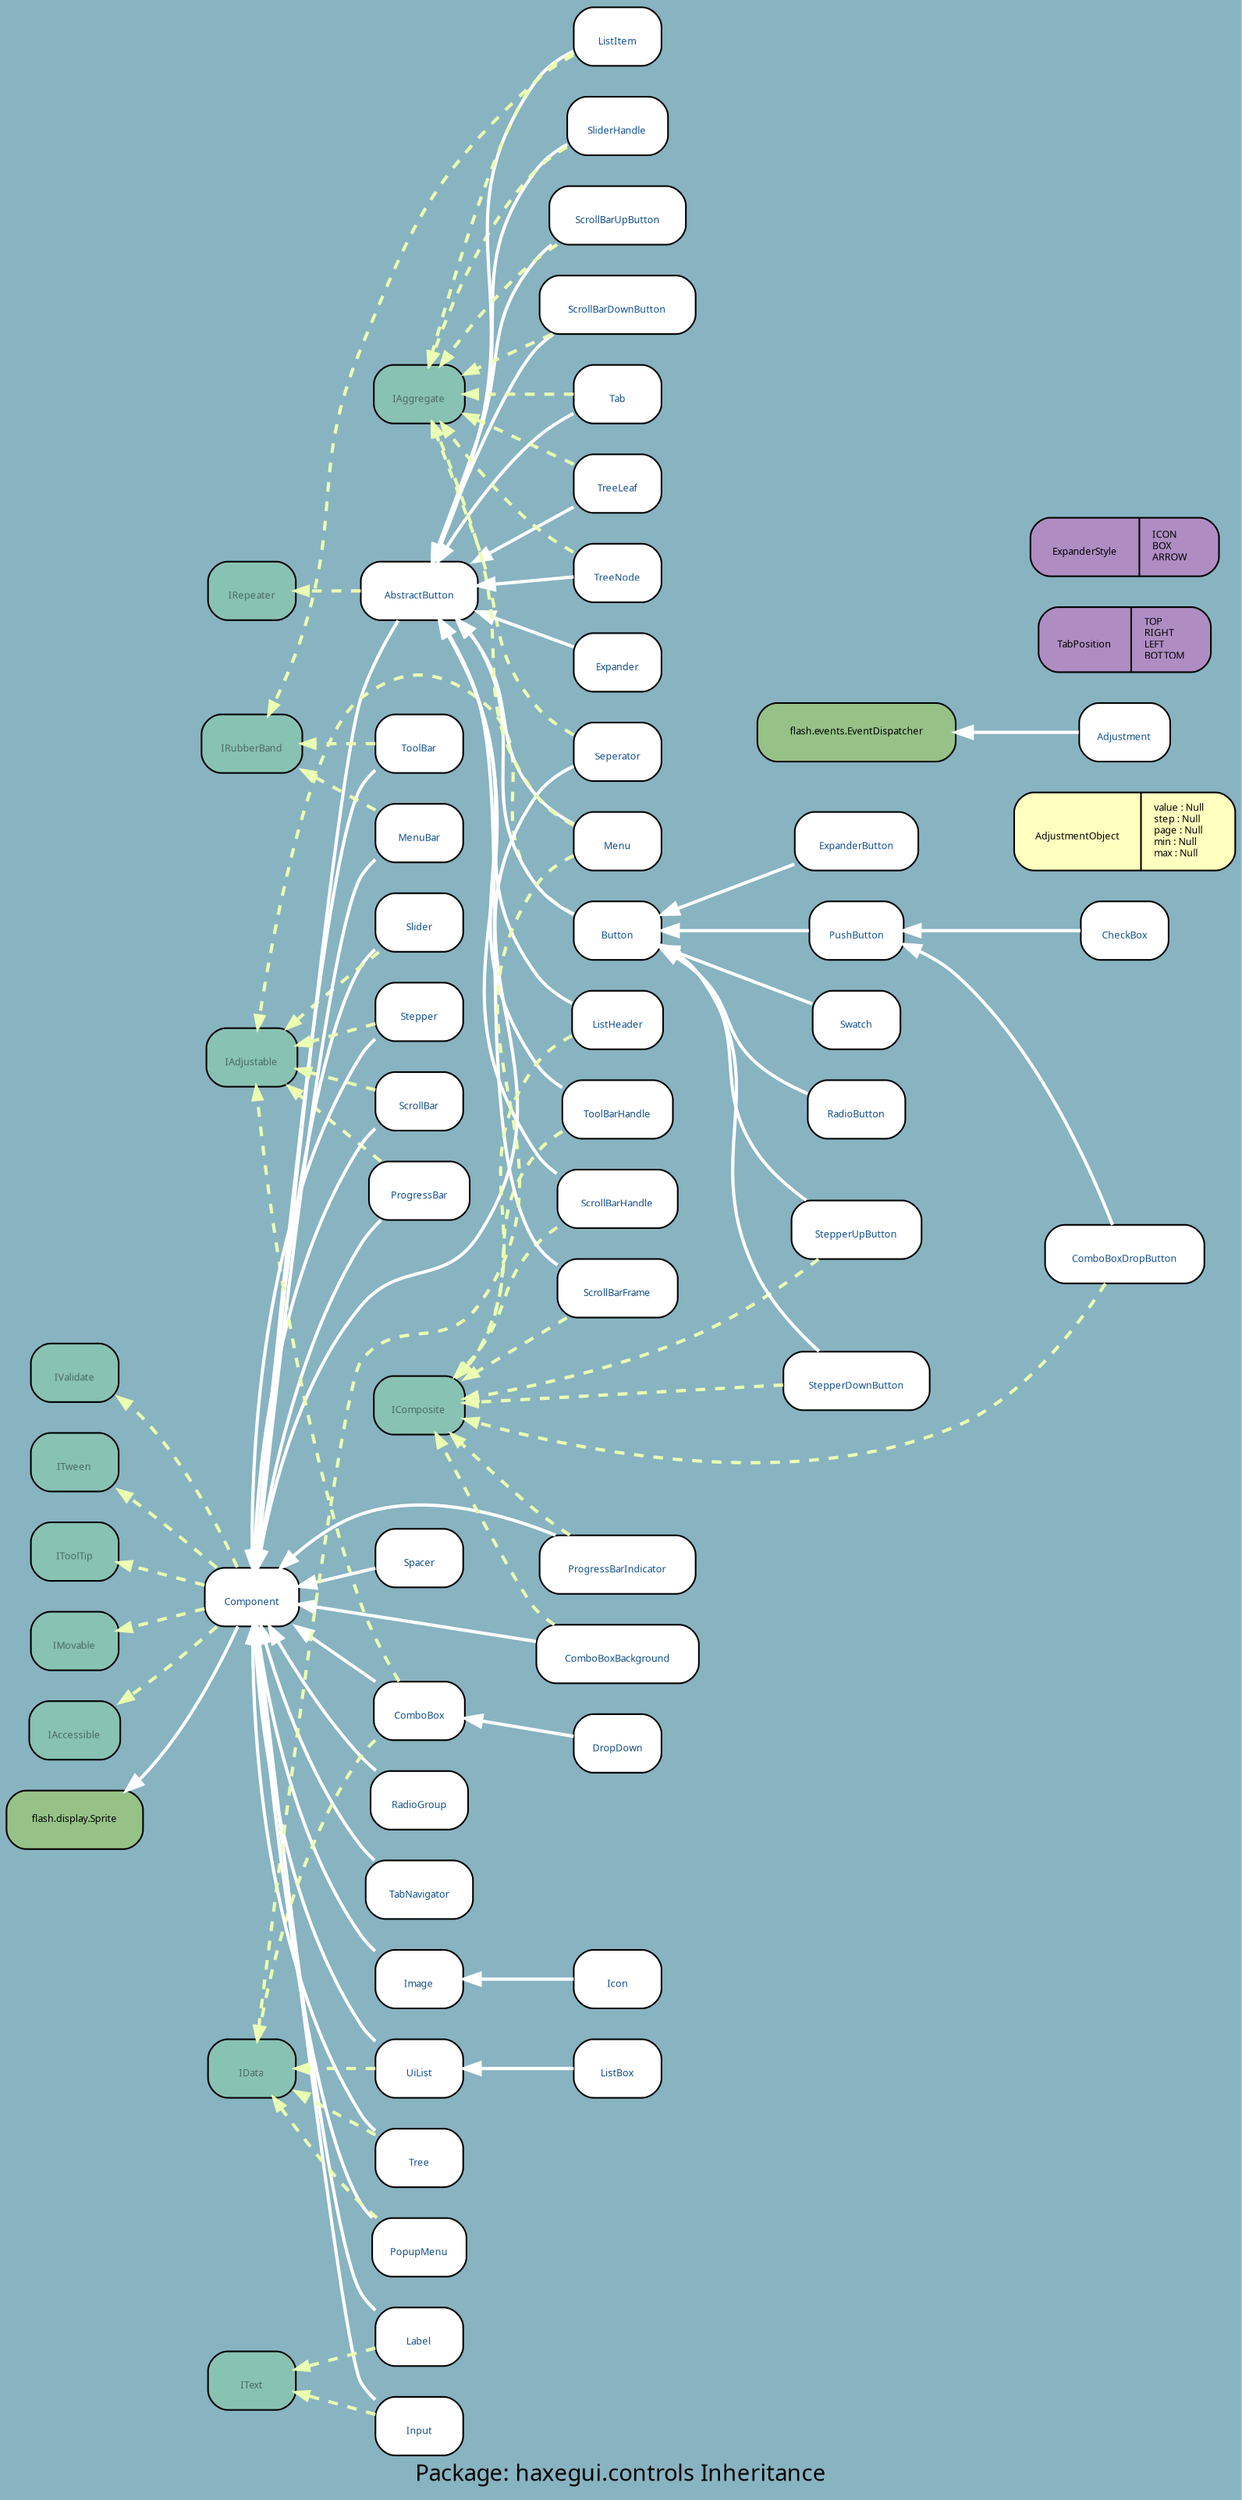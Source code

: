 digraph uml {
	graph [label="Package: haxegui.controls Inheritance", ratio=compress, rankdir=RL, smoothing=avg_dist, overlap=compress, packMode="graph", labelloc=c, fontname="DejaVu Sans Condenesed", fontsize=14, bgcolor="#88B3C1", fontcolor=black];
	node [label="\N", style="rounded,filled", fillcolor="#96c288", fontcolor="#104E8B", fontname="FFF Harmony", fontsize=6, shape=record, color=black];
	edge [fontname=Sans, fontsize=8, minlen="1.2", color=black, fontcolor=black];
	graph [lp="382,12",
		bb="0,0,764,1505"];
	"haxegui.controls.IValidate" [label="{\nIValidate}", fillcolor="#88c2b3", fontcolor="#496962", URL="../types/haxegui/controls/IValidate.html", tooltip="\nIValidate", portPos=w, pos="42,679", rects="15,661,69,697", width="0.75", height="0.50"];
	"haxegui.controls.ITween" [label="{\nITween}", fillcolor="#88c2b3", fontcolor="#496962", URL="../types/haxegui/controls/ITween.html", tooltip="\nITween", portPos=w, pos="42,625", rects="15,607,69,643", width="0.75", height="0.50"];
	"haxegui.controls.IToolTip" [label="{\nIToolTip}", fillcolor="#88c2b3", fontcolor="#496962", URL="../types/haxegui/controls/IToolTip.html", tooltip="\nIToolTip", portPos=w, pos="42,571", rects="15,553,69,589", width="0.75", height="0.50"];
	"haxegui.controls.IMovable" [label="{\nIMovable}", fillcolor="#88c2b3", fontcolor="#496962", URL="../types/haxegui/controls/IMovable.html", tooltip="\nIMovable", portPos=w, pos="42,517", rects="15,499,69,535", width="0.75", height="0.50"];
	"haxegui.controls.IAccessible" [label="{\nIAccessible}", fillcolor="#88c2b3", fontcolor="#496962", URL="../types/haxegui/controls/IAccessible.html", tooltip="\nIAccessible", portPos=w, pos="42,463", rects="14,445,70,481", width="0.78", height="0.50"];
	"haxegui.controls.Component" [label="{\nComponent}", fillcolor=white, URL="../types/haxegui/controls/Component.html", tooltip="\nComponent", portPos=w, pos="152,544", rects="123,526,181,562", width="0.81", height="0.50"];
	"flash.display.Sprite" [fontcolor=black, pos="42,409", rects="0,391,84,427", width="1.17", height="0.50"];
	"haxegui.controls.IComposite" [label="{\nIComposite}", fillcolor="#88c2b3", fontcolor="#496962", URL="../types/haxegui/controls/IComposite.html", tooltip="\nIComposite", portPos=w, pos="257,659", rects="229,641,285,677", width="0.78", height="0.50"];
	"haxegui.controls.ProgressBarIndicator" [label="{\nProgressBarIndicator}", fillcolor=white, URL="../types/haxegui/controls/ProgressBarIndicator.html", tooltip="\nProgressBarIndicator", portPos=w, pos="381,563", rects="333,545,429,581", width="1.33", height="0.50"];
	"haxegui.controls.IAdjustable" [label="{\nIAdjustable}", fillcolor="#88c2b3", fontcolor="#496962", URL="../types/haxegui/controls/IAdjustable.html", tooltip="\nIAdjustable", portPos=w, pos="152,870", rects="124,852,180,888", width="0.78", height="0.50"];
	"haxegui.controls.ProgressBar" [label="{\nProgressBar}", fillcolor=white, URL="../types/haxegui/controls/ProgressBar.html", tooltip="\nProgressBar", portPos=w, pos="257,789", rects="226,771,289,807", width="0.86", height="0.50"];
	"haxegui.controls.IRepeater" [label="{\nIRepeater}", fillcolor="#88c2b3", fontcolor="#496962", URL="../types/haxegui/controls/IRepeater.html", tooltip="\nIRepeater", portPos=w, pos="152,1151", rects="125,1133,179,1169", width="0.75", height="0.50"];
	"haxegui.controls.AbstractButton" [label="{\nAbstractButton}", fillcolor=white, URL="../types/haxegui/controls/AbstractButton.html", tooltip="\nAbstractButton", portPos=w, pos="257,1151", rects="221,1133,294,1169", width="1.00", height="0.50"];
	"haxegui.controls.IAggregate" [label="{\nIAggregate}", fillcolor="#88c2b3", fontcolor="#496962", URL="../types/haxegui/controls/IAggregate.html", tooltip="\nIAggregate", portPos=w, pos="257,1271", rects="229,1253,286,1289", width="0.78", height="0.50"];
	"haxegui.controls.SliderHandle" [label="{\nSliderHandle}", fillcolor=white, URL="../types/haxegui/controls/SliderHandle.html", tooltip="\nSliderHandle", portPos=w, pos="381,1433", rects="350,1415,412,1451", width="0.86", height="0.50"];
	"haxegui.controls.Slider" [label="{\nSlider}", fillcolor=white, URL="../types/haxegui/controls/Slider.html", tooltip="\nSlider", portPos=w, pos="257,951", rects="230,933,284,969", width="0.75", height="0.50"];
	"haxegui.controls.IText" [label="{\nIText}", fillcolor="#88c2b3", fontcolor="#496962", URL="../types/haxegui/controls/IText.html", tooltip="\nIText", portPos=w, pos="152,70", rects="125,52,179,88", width="0.75", height="0.50"];
	"haxegui.controls.IRubberBand" [label="{\nIRubberBand}", fillcolor="#88c2b3", fontcolor="#496962", URL="../types/haxegui/controls/IRubberBand.html", tooltip="\nIRubberBand", portPos=w, pos="152,1059", rects="121,1041,184,1077", width="0.86", height="0.50"];
	"haxegui.controls.ToolBarHandle" [label="{\nToolBarHandle}", fillcolor=white, URL="../types/haxegui/controls/ToolBarHandle.html", tooltip="\nToolBarHandle", portPos=w, pos="381,839", rects="347,821,416,857", width="0.94", height="0.50"];
	"haxegui.controls.ToolBar" [label="{\nToolBar}", fillcolor=white, URL="../types/haxegui/controls/ToolBar.html", tooltip="\nToolBar", portPos=w, pos="257,1059", rects="230,1041,284,1077", width="0.75", height="0.50"];
	"haxegui.controls.Input" [label="{\nInput}", fillcolor=white, URL="../types/haxegui/controls/Input.html", tooltip="\nInput", portPos=w, pos="257,43", rects="230,25,284,61", width="0.75", height="0.50"];
	"haxegui.controls.RadioGroup" [label="{\nRadioGroup}", fillcolor=white, URL="../types/haxegui/controls/RadioGroup.html", tooltip="\nRadioGroup", portPos=w, pos="257,421", rects="227,403,287,439", width="0.83", height="0.50"];
	"haxegui.controls.Button" [label="{\nButton}", fillcolor=white, URL="../types/haxegui/controls/Button.html", tooltip="\nButton", portPos=w, pos="381,947", rects="354,929,408,965", width="0.75", height="0.50"];
	"haxegui.controls.RadioButton" [label="{\nRadioButton}", fillcolor=white, URL="../types/haxegui/controls/RadioButton.html", tooltip="\nRadioButton", portPos=w, pos="530,839", rects="500,821,561,857", width="0.83", height="0.50"];
	"haxegui.controls.AdjustmentObject" [label="{\nAdjustmentObject|value : Null\lstep : Null\lpage : Null\lmin : Null\lmax : Null\l}", fillcolor="#ffffbf", fontcolor=black, pos="696,1007", rects="628,983,710,1031 710,983,764,1031", width="1.89", height="0.67"];
	"haxegui.controls.Adjustment" [label="{\nAdjustment}", fillcolor=white, URL="../types/haxegui/controls/Adjustment.html", tooltip="\nAdjustment", portPos=w, pos="696,1067", rects="668,1049,725,1085", width="0.78", height="0.50"];
	"flash.events.EventDispatcher" [fontcolor=black, pos="530,1067", rects="469,1049,592,1085", width="1.69", height="0.50"];
	"haxegui.controls.ScrollBarUpButton" [label="{\nScrollBarUpButton}", fillcolor=white, URL="../types/haxegui/controls/ScrollBarUpButton.html", tooltip="\nScrollBarUpButton", portPos=w, pos="381,1379", rects="339,1361,424,1397", width="1.17", height="0.50"];
	"haxegui.controls.ScrollBarDownButton" [label="{\nScrollBarDownButton}", fillcolor=white, URL="../types/haxegui/controls/ScrollBarDownButton.html", tooltip="\nScrollBarDownButton", portPos=w, pos="381,1325", rects="333,1307,429,1343", width="1.33", height="0.50"];
	"haxegui.controls.ScrollBarHandle" [label="{\nScrollBarHandle}", fillcolor=white, URL="../types/haxegui/controls/ScrollBarHandle.html", tooltip="\nScrollBarHandle", portPos=w, pos="381,785", rects="344,767,419,803", width="1.03", height="0.50"];
	"haxegui.controls.ScrollBarFrame" [label="{\nScrollBarFrame}", fillcolor=white, URL="../types/haxegui/controls/ScrollBarFrame.html", tooltip="\nScrollBarFrame", portPos=w, pos="381,731", rects="344,713,419,749", width="1.03", height="0.50"];
	"haxegui.controls.ScrollBar" [label="{\nScrollBar}", fillcolor=white, URL="../types/haxegui/controls/ScrollBar.html", tooltip="\nScrollBar", portPos=w, pos="257,843", rects="230,825,284,861", width="0.75", height="0.50"];
	"haxegui.controls.Seperator" [label="{\nSeperator}", fillcolor=white, URL="../types/haxegui/controls/Seperator.html", tooltip="\nSeperator", portPos=w, pos="381,1055", rects="354,1037,408,1073", width="0.75", height="0.50"];
	"haxegui.controls.Tab" [label="{\nTab}", fillcolor=white, URL="../types/haxegui/controls/Tab.html", tooltip="\nTab", portPos=w, pos="381,1271", rects="354,1253,408,1289", width="0.75", height="0.50"];
	"haxegui.controls.TabPosition" [label="{\nTabPosition|TOP\lRIGHT\lLEFT\lBOTTOM\l}", fillcolor="#af8dc3", fontcolor=black, pos="696,1123", rects="643,1103,701,1143 701,1103,749,1143", width="1.47", height="0.56"];
	"haxegui.controls.TabNavigator" [label="{\nTabNavigator}", fillcolor=white, URL="../types/haxegui/controls/TabNavigator.html", tooltip="\nTabNavigator", portPos=w, pos="257,367", rects="224,349,290,385", width="0.92", height="0.50"];
	"haxegui.controls.ExpanderStyle" [label="{\nExpanderStyle|ICON\lBOX\lARROW\l}", fillcolor="#af8dc3", fontcolor=black, pos="696,1179", rects="638,1161,709,1197 709,1161,754,1197", width="1.61", height="0.50"];
	"haxegui.controls.ExpanderButton" [label="{\nExpanderButton}", fillcolor=white, URL="../types/haxegui/controls/ExpanderButton.html", tooltip="\nExpanderButton", portPos=w, pos="530,1001", rects="492,983,569,1019", width="1.06", height="0.50"];
	"haxegui.controls.Expander" [label="{\nExpander}", fillcolor=white, URL="../types/haxegui/controls/Expander.html", tooltip="\nExpander", portPos=w, pos="381,1109", rects="354,1091,408,1127", width="0.75", height="0.50"];
	"haxegui.controls.ListHeader" [label="{\nListHeader}", fillcolor=white, URL="../types/haxegui/controls/ListHeader.html", tooltip="\nListHeader", portPos=w, pos="381,893", rects="353,875,409,911", width="0.78", height="0.50"];
	"haxegui.controls.ListItem" [label="{\nListItem}", fillcolor=white, URL="../types/haxegui/controls/ListItem.html", tooltip="\nListItem", portPos=w, pos="381,1487", rects="354,1469,408,1505", width="0.75", height="0.50"];
	"haxegui.controls.IData" [label="{\nIData}", fillcolor="#88c2b3", fontcolor="#496962", URL="../types/haxegui/controls/IData.html", tooltip="\nIData", portPos=w, pos="152,259", rects="125,241,179,277", width="0.75", height="0.50"];
	"haxegui.controls.UiList" [label="{\nUiList}", fillcolor=white, URL="../types/haxegui/controls/UiList.html", tooltip="\nUiList", portPos=w, pos="257,259", rects="230,241,284,277", width="0.75", height="0.50"];
	"haxegui.controls.ListBox" [label="{\nListBox}", fillcolor=white, URL="../types/haxegui/controls/ListBox.html", tooltip="\nListBox", portPos=w, pos="381,259", rects="354,241,408,277", width="0.75", height="0.50"];
	"haxegui.controls.Image" [label="{\nImage}", fillcolor=white, URL="../types/haxegui/controls/Image.html", tooltip="\nImage", portPos=w, pos="257,313", rects="230,295,284,331", width="0.75", height="0.50"];
	"haxegui.controls.Icon" [label="{\nIcon}", fillcolor=white, URL="../types/haxegui/controls/Icon.html", tooltip="\nIcon", portPos=w, pos="381,313", rects="354,295,408,331", width="0.75", height="0.50"];
	"haxegui.controls.Label" [label="{\nLabel}", fillcolor=white, URL="../types/haxegui/controls/Label.html", tooltip="\nLabel", portPos=w, pos="257,97", rects="230,79,284,115", width="0.75", height="0.50"];
	"haxegui.controls.PushButton" [label="{\nPushButton}", fillcolor=white, URL="../types/haxegui/controls/PushButton.html", tooltip="\nPushButton", portPos=w, pos="530,947", rects="501,929,560,965", width="0.81", height="0.50"];
	"haxegui.controls.ComboBoxDropButton" [label="{\nComboBoxDropButton}", fillcolor=white, URL="../types/haxegui/controls/ComboBoxDropButton.html", tooltip="\nComboBoxDropButton", portPos=w, pos="696,751", rects="647,733,746,769", width="1.36", height="0.50"];
	"haxegui.controls.ComboBoxBackground" [label="{\nComboBoxBackground}", fillcolor=white, URL="../types/haxegui/controls/ComboBoxBackground.html", tooltip="\nComboBoxBackground", portPos=w, pos="381,509", rects="331,491,432,527", width="1.39", height="0.50"];
	"haxegui.controls.ComboBox" [label="{\nComboBox}", fillcolor=white, URL="../types/haxegui/controls/ComboBox.html", tooltip="\nComboBox", portPos=w, pos="257,475", rects="229,457,285,493", width="0.78", height="0.50"];
	"haxegui.controls.DropDown" [label="{\nDropDown}", fillcolor=white, URL="../types/haxegui/controls/DropDown.html", tooltip="\nDropDown", portPos=w, pos="381,455", rects="354,437,408,473", width="0.75", height="0.50"];
	"haxegui.controls.StepperUpButton" [label="{\nStepperUpButton}", fillcolor=white, URL="../types/haxegui/controls/StepperUpButton.html", tooltip="\nStepperUpButton", portPos=w, pos="530,766", rects="490,748,571,784", width="1.11", height="0.50"];
	"haxegui.controls.StepperDownButton" [label="{\nStepperDownButton}", fillcolor=white, URL="../types/haxegui/controls/StepperDownButton.html", tooltip="\nStepperDownButton", portPos=w, pos="530,674", rects="485,656,576,692", width="1.25", height="0.50"];
	"haxegui.controls.Stepper" [label="{\nStepper}", fillcolor=white, URL="../types/haxegui/controls/Stepper.html", tooltip="\nStepper", portPos=w, pos="257,897", rects="230,879,284,915", width="0.75", height="0.50"];
	"haxegui.controls.Swatch" [label="{\nSwatch}", fillcolor=white, URL="../types/haxegui/controls/Swatch.html", tooltip="\nSwatch", portPos=w, pos="530,893", rects="503,875,557,911", width="0.75", height="0.50"];
	"haxegui.controls.TreeLeaf" [label="{\nTreeLeaf}", fillcolor=white, URL="../types/haxegui/controls/TreeLeaf.html", tooltip="\nTreeLeaf", portPos=w, pos="381,1217", rects="354,1199,408,1235", width="0.75", height="0.50"];
	"haxegui.controls.TreeNode" [label="{\nTreeNode}", fillcolor=white, URL="../types/haxegui/controls/TreeNode.html", tooltip="\nTreeNode", portPos=w, pos="381,1163", rects="354,1145,408,1181", width="0.75", height="0.50"];
	"haxegui.controls.Tree" [label="{\nTree}", fillcolor=white, URL="../types/haxegui/controls/Tree.html", tooltip="\nTree", portPos=w, pos="257,205", rects="230,187,284,223", width="0.75", height="0.50"];
	"haxegui.controls.Spacer" [label="{\nSpacer}", fillcolor=white, URL="../types/haxegui/controls/Spacer.html", tooltip="\nSpacer", portPos=w, pos="257,567", rects="230,549,284,585", width="0.75", height="0.50"];
	"haxegui.controls.Menu" [label="{\nMenu}", fillcolor=white, URL="../types/haxegui/controls/Menu.html", tooltip="\nMenu", portPos=w, pos="381,1001", rects="354,983,408,1019", width="0.75", height="0.50"];
	"haxegui.controls.MenuBar" [label="{\nMenuBar}", fillcolor=white, URL="../types/haxegui/controls/MenuBar.html", tooltip="\nMenuBar", portPos=w, pos="257,1005", rects="230,987,284,1023", width="0.75", height="0.50"];
	"haxegui.controls.CheckBox" [label="{\nCheckBox}", fillcolor=white, URL="../types/haxegui/controls/CheckBox.html", tooltip="\nCheckBox", portPos=w, pos="696,947", rects="669,929,723,965", width="0.75", height="0.50"];
	"haxegui.controls.PopupMenu" [label="{\nPopupMenu}", fillcolor=white, URL="../types/haxegui/controls/PopupMenu.html", tooltip="\nPopupMenu", portPos=w, pos="257,151", rects="228,133,287,169", width="0.81", height="0.50"];
	"haxegui.controls.Component" -> "flash.display.Sprite" [color=white, style=bold, arrowhead=normal, arrowsize="1.0", pos="e,73,427 143,526 132,503 110,464 84,436 83,435 82,434 81,433"];
	"haxegui.controls.Component" -> "haxegui.controls.IValidate" [color="#ebffb2", style="dashed, bold", arrowhead=normal, arrowsize="0.75", pos="e,69,663 144,562 132,585 110,625 84,652 82,654 79,657 76,659"];
	"haxegui.controls.Component" -> "haxegui.controls.ITween" [color="#ebffb2", style="dashed, bold", arrowhead=normal, arrowsize="0.75", pos="e,69,608 130,562 117,573 100,587 84,598 81,600 78,602 76,604"];
	"haxegui.controls.Component" -> "haxegui.controls.IToolTip" [color="#ebffb2", style="dashed, bold", arrowhead=normal, arrowsize="0.75", pos="e,69,564 123,551 108,554 92,559 76,562"];
	"haxegui.controls.Component" -> "haxegui.controls.IMovable" [color="#ebffb2", style="dashed, bold", arrowhead=normal, arrowsize="0.75", pos="e,69,524 123,537 108,534 92,529 76,526"];
	"haxegui.controls.Component" -> "haxegui.controls.IAccessible" [color="#ebffb2", style="dashed, bold", arrowhead=normal, arrowsize="0.75", pos="e,70,481 130,526 117,515 100,502 84,490 81,488 79,487 77,485"];
	"haxegui.controls.ProgressBarIndicator" -> "haxegui.controls.Component" [color=white, style=bold, arrowhead=normal, arrowsize="1.0", pos="e,169,562 343,581 310,594 261,608 220,594 204,589 189,579 177,569"];
	"haxegui.controls.ProgressBarIndicator" -> "haxegui.controls.IComposite" [color="#ebffb2", style="dashed, bold", arrowhead=normal, arrowsize="0.75", pos="e,278,641 350,581 343,585 336,590 330,595 312,608 310,613 294,627 291,630 287,633 284,636"];
	"haxegui.controls.ProgressBar" -> "haxegui.controls.Component" [color=white, style=bold, arrowhead=normal, arrowsize="1.0", pos="e,154,562 232,771 227,767 223,762 220,757 181,698 163,615 156,572"];
	"haxegui.controls.ProgressBar" -> "haxegui.controls.IAdjustable" [color="#ebffb2", style="dashed, bold", arrowhead=normal, arrowsize="0.75", pos="e,174,852 231,807 228,810 224,813 220,816 206,826 192,837 180,847"];
	"haxegui.controls.AbstractButton" -> "haxegui.controls.Component" [color=white, style=bold, arrowhead=normal, arrowsize="1.0", pos="e,154,562 244,1133 236,1120 225,1103 220,1086 203,1037 166,677 155,572"];
	"haxegui.controls.AbstractButton" -> "haxegui.controls.IRepeater" [color="#ebffb2", style="dashed, bold", arrowhead=normal, arrowsize="0.75", pos="e,179,1151 221,1151 210,1151 198,1151 187,1151"];
	"haxegui.controls.SliderHandle" -> "haxegui.controls.AbstractButton" [color=white, style=bold, arrowhead=normal, arrowsize="1.0", pos="e,265,1169 350,1422 342,1418 335,1413 330,1406 285,1347 315,1314 294,1244 286,1221 277,1197 269,1178"];
	"haxegui.controls.SliderHandle" -> "haxegui.controls.IAggregate" [color="#ebffb2", style="dashed, bold", arrowhead=normal, arrowsize="0.75", pos="e,263,1289 350,1420 343,1416 336,1412 330,1406 298,1374 277,1326 266,1296"];
	"haxegui.controls.Slider" -> "haxegui.controls.Component" [color=white, style=bold, arrowhead=normal, arrowsize="1.0", pos="e,153,562 230,935 226,932 222,928 220,924 183,865 161,650 154,572"];
	"haxegui.controls.Slider" -> "haxegui.controls.IAdjustable" [color="#ebffb2", style="dashed, bold", arrowhead=normal, arrowsize="0.75", pos="e,175,888 232,933 228,930 224,927 220,924 207,914 193,903 181,893"];
	"haxegui.controls.ToolBarHandle" -> "haxegui.controls.AbstractButton" [color=white, style=bold, arrowhead=normal, arrowsize="1.0", pos="e,269,1133 347,851 340,855 334,860 330,866 272,946 327,992 294,1086 289,1099 281,1113 274,1124"];
	"haxegui.controls.ToolBarHandle" -> "haxegui.controls.IComposite" [color="#ebffb2", style="dashed, bold", arrowhead=normal, arrowsize="0.75", pos="e,282,677 347,825 341,822 335,817 330,812 294,768 324,738 294,691 292,688 290,685 288,682"];
	"haxegui.controls.ToolBar" -> "haxegui.controls.Component" [color=white, style=bold, arrowhead=normal, arrowsize="1.0", pos="e,154,562 230,1043 226,1040 222,1036 220,1032 196,992 163,671 155,572"];
	"haxegui.controls.ToolBar" -> "haxegui.controls.IRubberBand" [color="#ebffb2", style="dashed, bold", arrowhead=normal, arrowsize="0.75", pos="e,184,1059 230,1059 218,1059 204,1059 192,1059"];
	"haxegui.controls.Input" -> "haxegui.controls.Component" [color=white, style=bold, arrowhead=normal, arrowsize="1.0", pos="e,154,526 230,59 226,62 222,66 220,70 208,89 167,416 155,516"];
	"haxegui.controls.Input" -> "haxegui.controls.IText" [color="#ebffb2", style="dashed, bold", arrowhead=normal, arrowsize="0.75", pos="e,179,63 230,50 216,53 201,58 186,61"];
	"haxegui.controls.RadioGroup" -> "haxegui.controls.Component" [color=white, style=bold, arrowhead=normal, arrowsize="1.0", pos="e,162,526 230,439 227,442 223,445 220,448 199,470 181,497 168,517"];
	"haxegui.controls.Button" -> "haxegui.controls.AbstractButton" [color=white, style=bold, arrowhead=normal, arrowsize="1.0", pos="e,282,1133 354,956 345,960 336,966 330,974 289,1026 328,1062 294,1119 293,1121 291,1123 289,1125"];
	"haxegui.controls.Button" -> "haxegui.controls.IAdjustable" [color="#ebffb2", style="dashed, bold", arrowhead=normal, arrowsize="0.75", pos="e,155,888 354,956 345,960 336,966 330,974 296,1014 336,1055 294,1086 267,1105 246,1105 220,1086 189,1063 165,947 156,895"];
	"haxegui.controls.RadioButton" -> "haxegui.controls.Button" [color=white, style=bold, arrowhead=normal, arrowsize="1.0", pos="e,408,935 500,848 489,852 477,858 468,866 445,884 453,900 432,920 428,924 422,927 417,930"];
	"haxegui.controls.Adjustment" -> "flash.events.EventDispatcher" [color=white, style=bold, arrowhead=normal, arrowsize="1.0", pos="e,592,1067 668,1067 650,1067 625,1067 602,1067"];
	"haxegui.controls.ScrollBarUpButton" -> "haxegui.controls.AbstractButton" [color=white, style=bold, arrowhead=normal, arrowsize="1.0", pos="e,264,1169 340,1361 336,1358 333,1355 330,1352 297,1313 311,1291 294,1244 286,1222 276,1197 268,1178"];
	"haxegui.controls.ScrollBarUpButton" -> "haxegui.controls.IAggregate" [color="#ebffb2", style="dashed, bold", arrowhead=normal, arrowsize="0.75", pos="e,270,1289 343,1361 339,1358 334,1355 330,1352 309,1335 288,1313 275,1295"];
	"haxegui.controls.ScrollBarDownButton" -> "haxegui.controls.AbstractButton" [color=white, style=bold, arrowhead=normal, arrowsize="1.0", pos="e,264,1169 341,1307 337,1304 333,1301 330,1298 312,1280 284,1216 268,1178"];
	"haxegui.controls.ScrollBarDownButton" -> "haxegui.controls.IAggregate" [color="#ebffb2", style="dashed, bold", arrowhead=normal, arrowsize="0.75", pos="e,286,1284 339,1307 324,1300 308,1293 293,1287"];
	"haxegui.controls.ScrollBarHandle" -> "haxegui.controls.AbstractButton" [color=white, style=bold, arrowhead=normal, arrowsize="1.0", pos="e,270,1133 344,799 338,802 334,807 330,812 259,912 333,969 294,1086 289,1099 282,1113 275,1124"];
	"haxegui.controls.ScrollBarHandle" -> "haxegui.controls.IComposite" [color="#ebffb2", style="dashed, bold", arrowhead=normal, arrowsize="0.75", pos="e,280,677 344,769 339,766 334,762 330,758 306,734 315,717 294,691 292,688 289,685 286,682"];
	"haxegui.controls.ScrollBarFrame" -> "haxegui.controls.AbstractButton" [color=white, style=bold, arrowhead=normal, arrowsize="1.0", pos="e,270,1133 344,745 338,748 334,753 330,758 247,879 339,946 294,1086 289,1099 282,1113 275,1124"];
	"haxegui.controls.ScrollBarFrame" -> "haxegui.controls.IComposite" [color="#ebffb2", style="dashed, bold", arrowhead=normal, arrowsize="0.75", pos="e,285,676 350,713 332,703 310,690 292,680"];
	"haxegui.controls.ScrollBar" -> "haxegui.controls.Component" [color=white, style=bold, arrowhead=normal, arrowsize="1.0", pos="e,155,562 230,826 226,823 223,820 220,816 193,775 167,633 157,572"];
	"haxegui.controls.ScrollBar" -> "haxegui.controls.IAdjustable" [color="#ebffb2", style="dashed, bold", arrowhead=normal, arrowsize="0.75", pos="e,180,863 230,850 217,853 202,858 187,861"];
	"haxegui.controls.Seperator" -> "haxegui.controls.Component" [color=white, style=bold, arrowhead=normal, arrowsize="1.0", pos="e,155,562 354,1047 345,1042 336,1036 330,1028 261,930 360,861 294,762 272,730 244,747 220,719 183,675 164,609 157,572"];
	"haxegui.controls.Seperator" -> "haxegui.controls.IAggregate" [color="#ebffb2", style="dashed, bold", arrowhead=normal, arrowsize="0.75", pos="e,264,1253 354,1064 345,1068 336,1074 330,1082 299,1116 310,1135 294,1178 284,1201 274,1227 267,1246"];
	"haxegui.controls.Tab" -> "haxegui.controls.AbstractButton" [color=white, style=bold, arrowhead=normal, arrowsize="1.0", pos="e,268,1169 354,1259 346,1255 337,1250 330,1244 307,1225 287,1198 274,1178"];
	"haxegui.controls.Tab" -> "haxegui.controls.IAggregate" [color="#ebffb2", style="dashed, bold", arrowhead=normal, arrowsize="0.75", pos="e,286,1271 354,1271 336,1271 313,1271 294,1271"];
	"haxegui.controls.TabNavigator" -> "haxegui.controls.Component" [color=white, style=bold, arrowhead=normal, arrowsize="1.0", pos="e,157,526 229,385 225,388 222,391 220,394 189,431 169,484 160,516"];
	"haxegui.controls.ExpanderButton" -> "haxegui.controls.Button" [color=white, style=bold, arrowhead=normal, arrowsize="1.0", pos="e,408,957 492,987 468,979 440,968 418,960"];
	"haxegui.controls.Expander" -> "haxegui.controls.AbstractButton" [color=white, style=bold, arrowhead=normal, arrowsize="1.0", pos="e,294,1138 354,1118 339,1123 321,1129 304,1135"];
	"haxegui.controls.ListHeader" -> "haxegui.controls.AbstractButton" [color=white, style=bold, arrowhead=normal, arrowsize="1.0", pos="e,269,1133 353,902 344,906 336,912 330,920 284,980 320,1015 294,1086 289,1099 281,1113 274,1124"];
	"haxegui.controls.ListHeader" -> "haxegui.controls.IComposite" [color="#ebffb2", style="dashed, bold", arrowhead=normal, arrowsize="0.75", pos="e,283,677 353,883 344,879 336,874 330,866 282,802 334,759 294,691 292,688 290,685 288,683"];
	"haxegui.controls.ListItem" -> "haxegui.controls.AbstractButton" [color=white, style=bold, arrowhead=normal, arrowsize="1.0", pos="e,266,1169 354,1478 345,1474 336,1468 330,1460 273,1381 320,1337 294,1244 288,1221 278,1197 270,1178"];
	"haxegui.controls.ListItem" -> "haxegui.controls.IAggregate" [color="#ebffb2", style="dashed, bold", arrowhead=normal, arrowsize="0.75", pos="e,262,1289 354,1477 345,1473 336,1467 330,1460 307,1434 278,1342 264,1296"];
	"haxegui.controls.ListItem" -> "haxegui.controls.IRubberBand" [color="#ebffb2", style="dashed, bold", arrowhead=normal, arrowsize="0.75", pos="e,162,1077 354,1476 346,1472 337,1466 330,1460 265,1401 253,1378 220,1298 189,1225 209,1198 184,1124 179,1110 172,1096 166,1084"];
	"haxegui.controls.UiList" -> "haxegui.controls.Component" [color=white, style=bold, arrowhead=normal, arrowsize="1.0", pos="e,153,526 230,276 226,279 223,282 220,286 171,359 157,465 154,516"];
	"haxegui.controls.UiList" -> "haxegui.controls.IData" [color="#ebffb2", style="dashed, bold", arrowhead=normal, arrowsize="0.75", pos="e,179,259 230,259 217,259 201,259 187,259"];
	"haxegui.controls.ListBox" -> "haxegui.controls.UiList" [color=white, style=bold, arrowhead=normal, arrowsize="1.0", pos="e,284,259 354,259 336,259 313,259 294,259"];
	"haxegui.controls.Image" -> "haxegui.controls.Component" [color=white, style=bold, arrowhead=normal, arrowsize="1.0", pos="e,154,526 230,330 226,333 223,336 220,340 180,395 163,474 156,516"];
	"haxegui.controls.Icon" -> "haxegui.controls.Image" [color=white, style=bold, arrowhead=normal, arrowsize="1.0", pos="e,284,313 354,313 336,313 313,313 294,313"];
	"haxegui.controls.Label" -> "haxegui.controls.Component" [color=white, style=bold, arrowhead=normal, arrowsize="1.0", pos="e,154,526 230,113 226,116 222,120 220,124 199,159 166,427 155,516"];
	"haxegui.controls.Label" -> "haxegui.controls.IText" [color="#ebffb2", style="dashed, bold", arrowhead=normal, arrowsize="0.75", pos="e,179,77 230,90 216,87 201,82 186,79"];
	"haxegui.controls.PushButton" -> "haxegui.controls.Button" [color=white, style=bold, arrowhead=normal, arrowsize="1.0", pos="e,408,947 501,947 477,947 443,947 418,947"];
	"haxegui.controls.ComboBoxDropButton" -> "haxegui.controls.PushButton" [color=white, style=bold, arrowhead=normal, arrowsize="1.0", pos="e,560,938 689,769 675,803 642,877 592,920 586,926 578,930 569,934"];
	"haxegui.controls.ComboBoxDropButton" -> "haxegui.controls.IComposite" [color="#ebffb2", style="dashed, bold", arrowhead=normal, arrowsize="0.75", pos="e,285,650 685,733 668,708 634,664 592,647 490,605 356,632 292,648"];
	"haxegui.controls.ComboBoxBackground" -> "haxegui.controls.Component" [color=white, style=bold, arrowhead=normal, arrowsize="1.0", pos="e,181,540 331,517 289,523 230,532 191,538"];
	"haxegui.controls.ComboBoxBackground" -> "haxegui.controls.IComposite" [color="#ebffb2", style="dashed, bold", arrowhead=normal, arrowsize="0.75", pos="e,267,641 342,527 337,530 333,533 330,536 325,541 291,600 271,634"];
	"haxegui.controls.ComboBox" -> "haxegui.controls.Component" [color=white, style=bold, arrowhead=normal, arrowsize="1.0", pos="e,180,526 229,493 217,501 202,511 188,520"];
	"haxegui.controls.ComboBox" -> "haxegui.controls.IAdjustable" [color="#ebffb2", style="dashed, bold", arrowhead=normal, arrowsize="0.75", pos="e,154,852 244,493 236,506 226,523 220,540 179,649 161,787 155,844"];
	"haxegui.controls.ComboBox" -> "haxegui.controls.IData" [color="#ebffb2", style="dashed, bold", arrowhead=normal, arrowsize="0.75", pos="e,155,277 229,458 226,455 223,452 220,448 182,398 163,324 156,285"];
	"haxegui.controls.DropDown" -> "haxegui.controls.ComboBox" [color=white, style=bold, arrowhead=normal, arrowsize="1.0", pos="e,285,470 354,459 336,462 314,466 295,469"];
	"haxegui.controls.StepperUpButton" -> "haxegui.controls.Button" [color=white, style=bold, arrowhead=normal, arrowsize="1.0", pos="e,408,937 498,784 487,791 476,801 468,812 438,852 464,881 432,920 428,925 423,929 417,932"];
	"haxegui.controls.StepperUpButton" -> "haxegui.controls.IComposite" [color="#ebffb2", style="dashed, bold", arrowhead=normal, arrowsize="0.75", pos="e,285,663 506,748 487,734 459,715 432,704 386,684 329,672 293,665"];
	"haxegui.controls.StepperDownButton" -> "haxegui.controls.Button" [color=white, style=bold, arrowhead=normal, arrowsize="1.0", pos="e,408,938 507,692 493,704 477,721 468,739 430,811 480,854 432,920 428,925 423,930 417,933"];
	"haxegui.controls.StepperDownButton" -> "haxegui.controls.IComposite" [color="#ebffb2", style="dashed, bold", arrowhead=normal, arrowsize="0.75", pos="e,285,661 485,672 431,668 343,664 293,661"];
	"haxegui.controls.Stepper" -> "haxegui.controls.Component" [color=white, style=bold, arrowhead=normal, arrowsize="1.0", pos="e,154,562 230,881 226,878 223,874 220,870 188,820 164,642 155,572"];
	"haxegui.controls.Stepper" -> "haxegui.controls.IAdjustable" [color="#ebffb2", style="dashed, bold", arrowhead=normal, arrowsize="0.75", pos="e,180,877 230,890 217,887 202,882 187,879"];
	"haxegui.controls.Swatch" -> "haxegui.controls.Button" [color=white, style=bold, arrowhead=normal, arrowsize="1.0", pos="e,408,937 503,903 479,911 444,924 418,933"];
	"haxegui.controls.TreeLeaf" -> "haxegui.controls.AbstractButton" [color=white, style=bold, arrowhead=normal, arrowsize="1.0", pos="e,291,1169 354,1203 346,1199 338,1194 330,1190 320,1185 310,1179 300,1174"];
	"haxegui.controls.TreeLeaf" -> "haxegui.controls.IAggregate" [color="#ebffb2", style="dashed, bold", arrowhead=normal, arrowsize="0.75", pos="e,286,1258 354,1229 336,1237 313,1247 293,1255"];
	"haxegui.controls.TreeNode" -> "haxegui.controls.AbstractButton" [color=white, style=bold, arrowhead=normal, arrowsize="1.0", pos="e,294,1155 354,1160 339,1159 321,1157 304,1156"];
	"haxegui.controls.TreeNode" -> "haxegui.controls.IAggregate" [color="#ebffb2", style="dashed, bold", arrowhead=normal, arrowsize="0.75", pos="e,270,1253 354,1175 346,1179 337,1184 330,1190 309,1206 288,1229 275,1247"];
	"haxegui.controls.Tree" -> "haxegui.controls.Component" [color=white, style=bold, arrowhead=normal, arrowsize="1.0", pos="e,154,526 230,221 226,224 223,228 220,232 189,279 165,448 155,516"];
	"haxegui.controls.Tree" -> "haxegui.controls.IData" [color="#ebffb2", style="dashed, bold", arrowhead=normal, arrowsize="0.75", pos="e,179,245 230,219 216,226 200,234 186,242"];
	"haxegui.controls.Spacer" -> "haxegui.controls.Component" [color=white, style=bold, arrowhead=normal, arrowsize="1.0", pos="e,181,550 230,561 218,559 204,556 191,552"];
	"haxegui.controls.Menu" -> "haxegui.controls.AbstractButton" [color=white, style=bold, arrowhead=normal, arrowsize="1.0", pos="e,281,1133 354,1011 345,1015 336,1020 330,1028 300,1060 319,1083 294,1119 292,1121 290,1124 288,1126"];
	"haxegui.controls.Menu" -> "haxegui.controls.IData" [color="#ebffb2", style="dashed, bold", arrowhead=normal, arrowsize="0.75", pos="e,154,277 354,992 345,988 336,982 330,974 264,880 362,810 294,719 272,690 241,714 220,686 207,669 167,374 155,285"];
	"haxegui.controls.Menu" -> "haxegui.controls.IAggregate" [color="#ebffb2", style="dashed, bold", arrowhead=normal, arrowsize="0.75", pos="e,265,1253 354,1010 345,1014 336,1020 330,1028 287,1082 314,1112 294,1178 286,1201 276,1227 268,1246"];
	"haxegui.controls.MenuBar" -> "haxegui.controls.Component" [color=white, style=bold, arrowhead=normal, arrowsize="1.0", pos="e,154,562 230,989 226,986 222,982 220,978 198,942 166,663 155,572"];
	"haxegui.controls.MenuBar" -> "haxegui.controls.IRubberBand" [color="#ebffb2", style="dashed, bold", arrowhead=normal, arrowsize="0.75", pos="e,184,1043 230,1019 218,1025 204,1032 191,1039"];
	"haxegui.controls.CheckBox" -> "haxegui.controls.PushButton" [color=white, style=bold, arrowhead=normal, arrowsize="1.0", pos="e,560,947 669,947 642,947 601,947 570,947"];
	"haxegui.controls.PopupMenu" -> "haxegui.controls.Component" [color=white, style=bold, arrowhead=normal, arrowsize="1.0", pos="e,154,526 228,169 225,171 222,175 220,178 184,234 161,439 155,516"];
	"haxegui.controls.PopupMenu" -> "haxegui.controls.IData" [color="#ebffb2", style="dashed, bold", arrowhead=normal, arrowsize="0.75", pos="e,165,241 231,169 227,172 223,175 220,178 201,196 183,218 170,235"];
}
